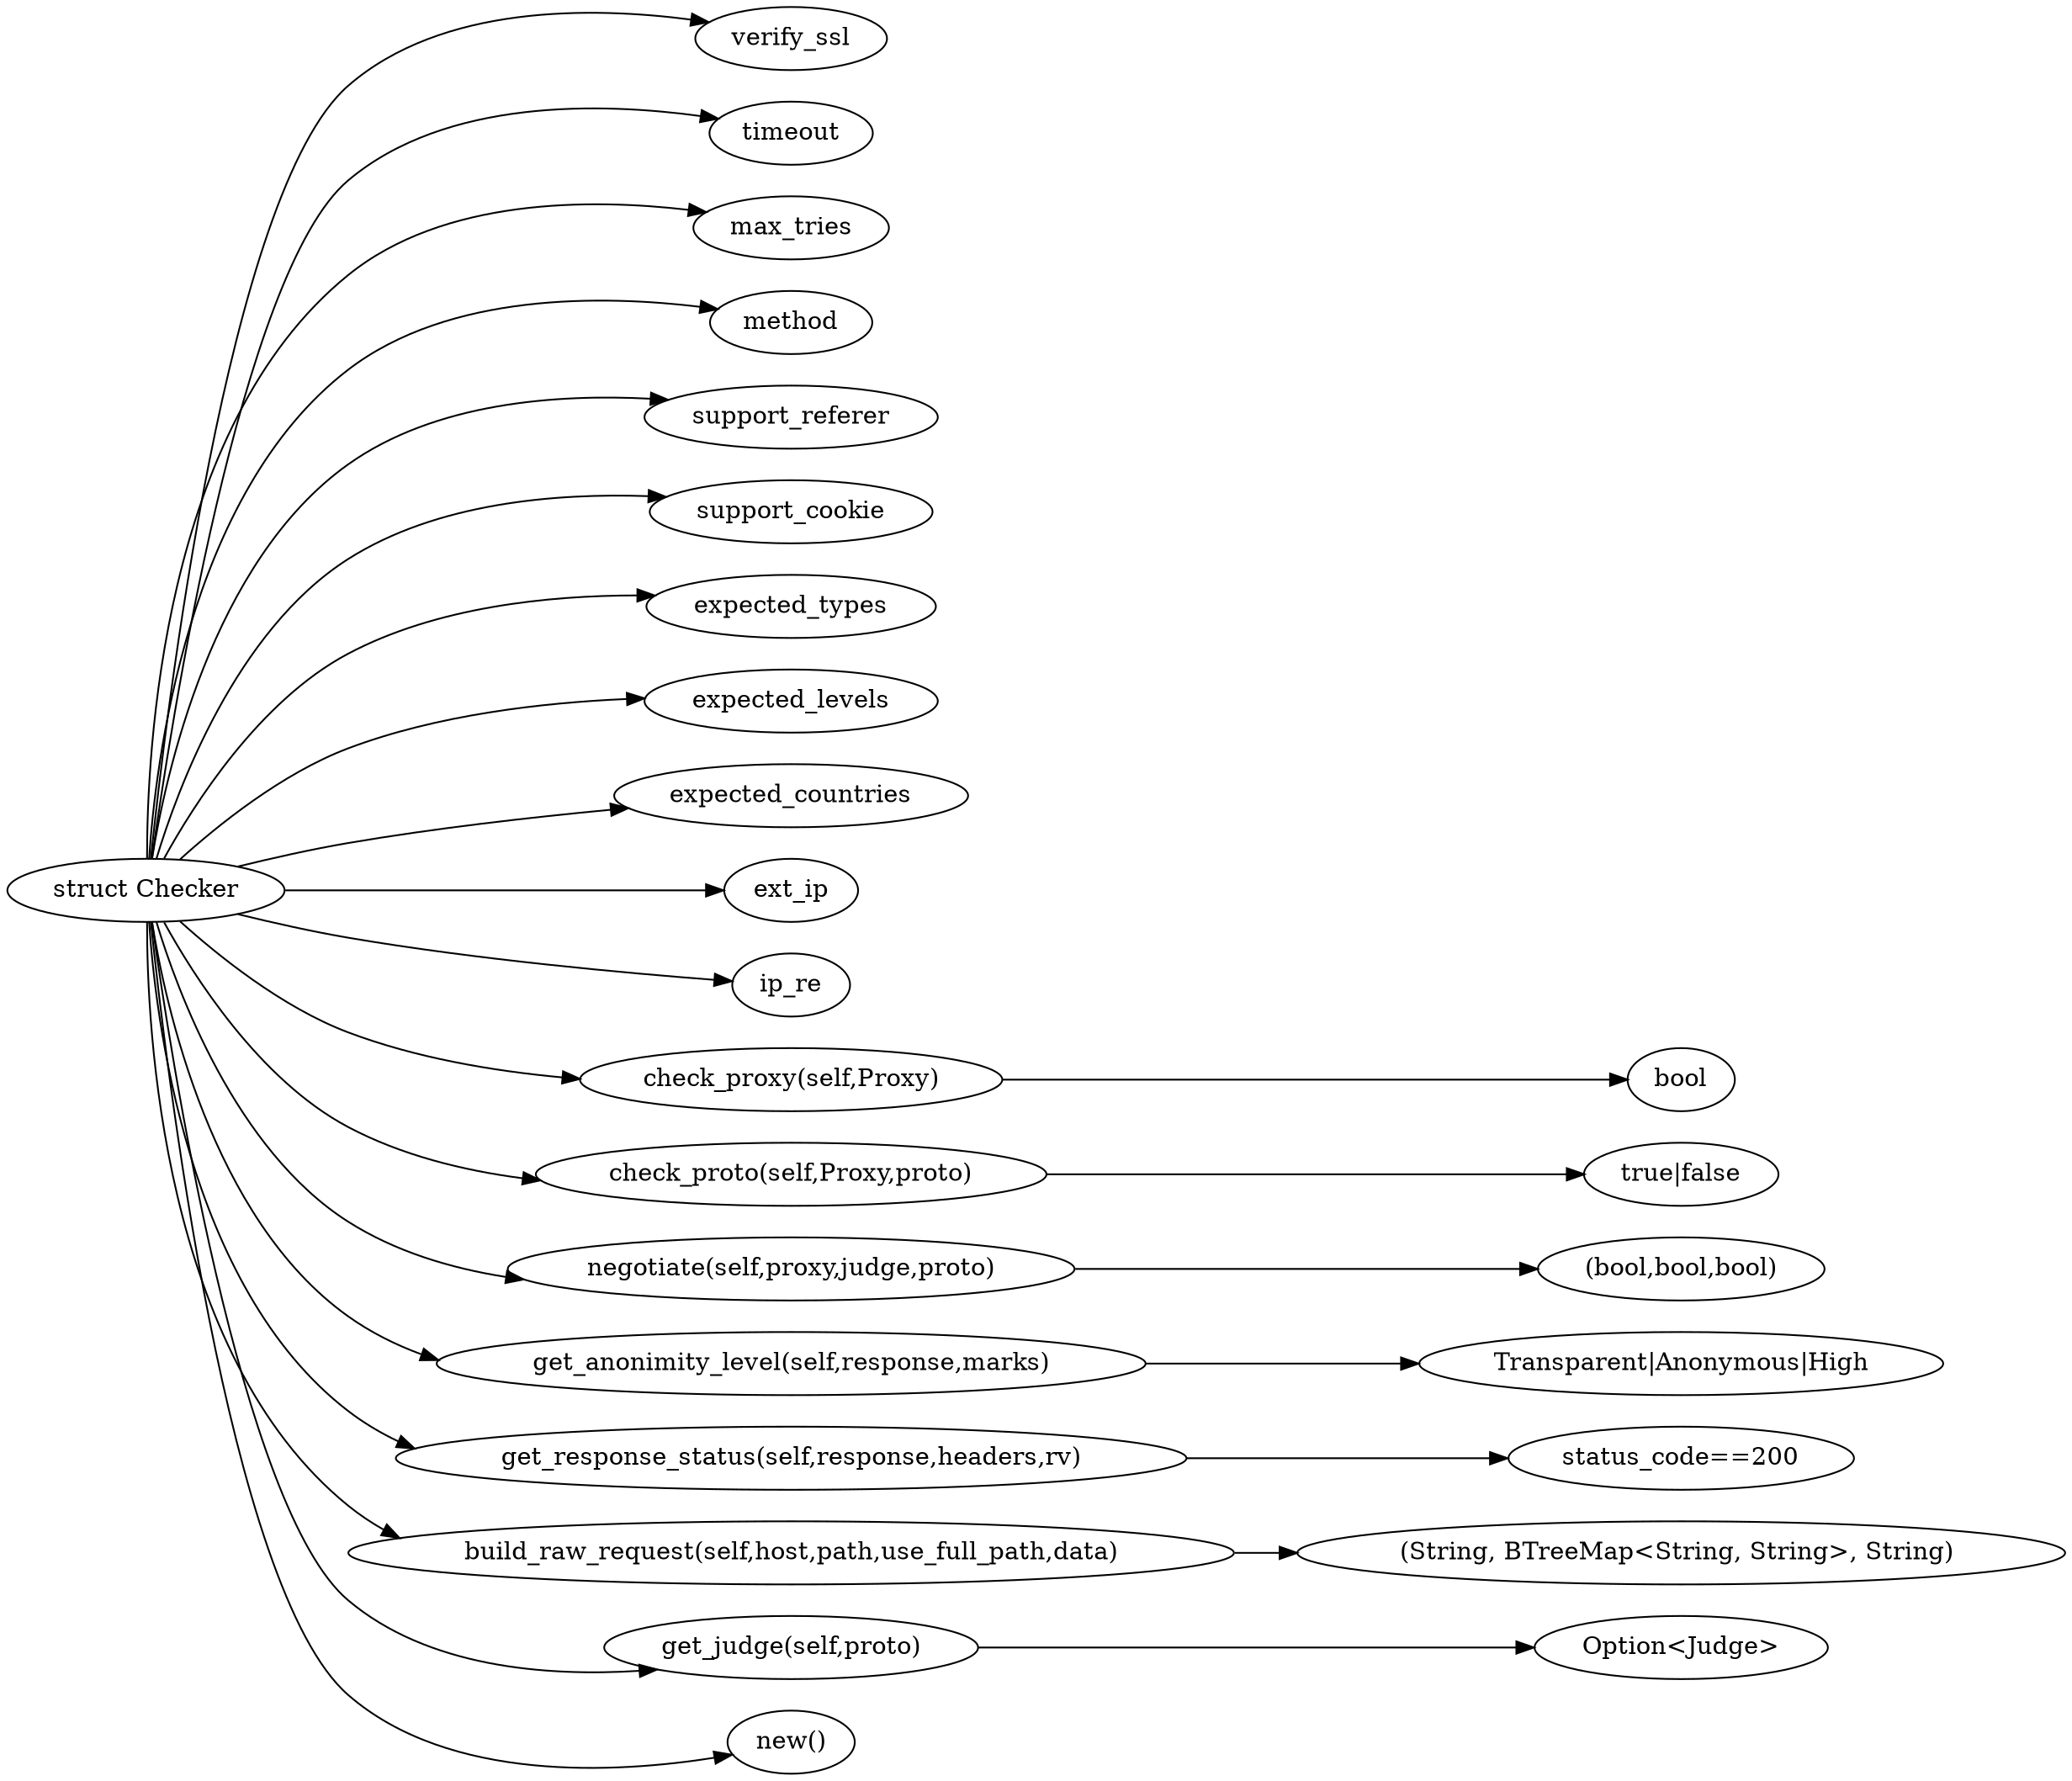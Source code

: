 digraph {
    graph [ 
        rankdir=LR,
    ]
    "checker" [label="struct Checker"]
    "checker" -> "verify_ssl"
    "checker" -> "timeout"
    "checker" -> "max_tries"
    "checker" -> "method"
    "checker" -> "support_referer"
    "checker" -> "support_cookie"
    "checker" -> "expected_types"
    "checker" -> "expected_levels"
    "checker" -> "expected_countries"
    "checker" -> "ext_ip"
    "checker" -> "ip_re"
    "checker" -> "check_proxy(self,Proxy)" -> "bool"
    "checker" -> "check_proto(self,Proxy,proto)" -> "true|false"
    "checker" -> "negotiate(self,proxy,judge,proto)" -> "(bool,bool,bool)"
    "checker" -> "get_anonimity_level(self,response,marks)" -> "Transparent|Anonymous|High"
    "checker" -> "get_response_status(self,response,headers,rv)" -> "status_code==200"
    "checker" -> "build_raw_request(self,host,path,use_full_path,data)" -> "(String, BTreeMap<String, String>, String) "
    "checker" -> "get_judge(self,proto)" -> "Option<Judge>"
    "checker" -> "new()"
}